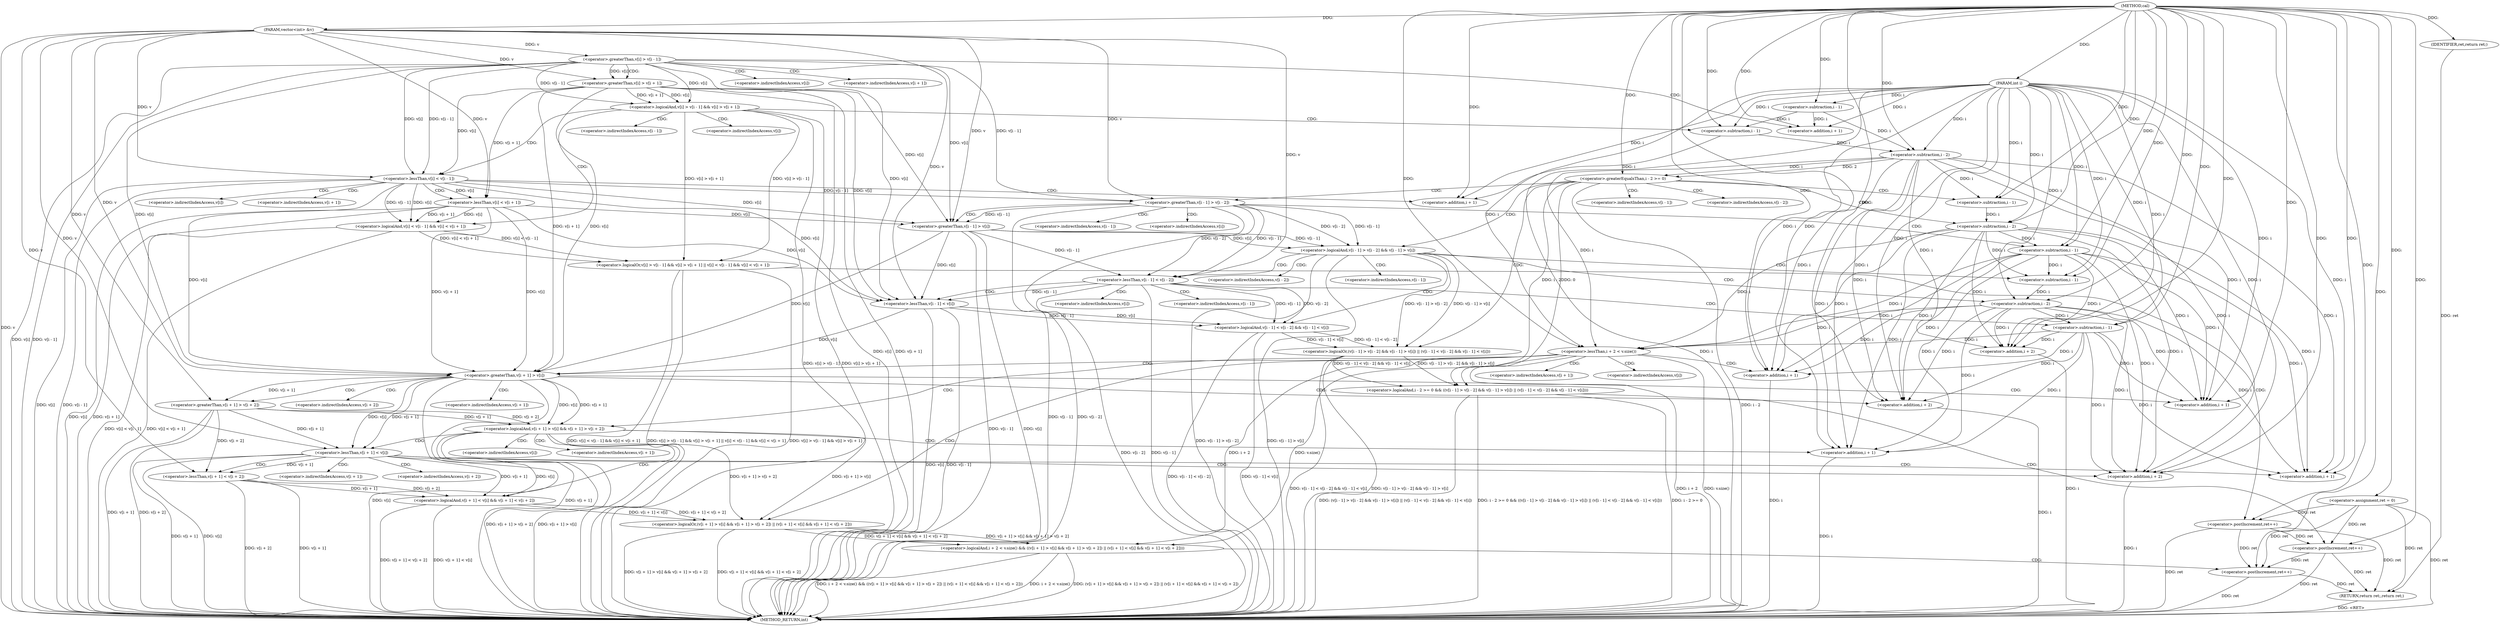 digraph "cal" {  
"1000101" [label = "(METHOD,cal)" ]
"1000257" [label = "(METHOD_RETURN,int)" ]
"1000102" [label = "(PARAM,vector<int> &v)" ]
"1000103" [label = "(PARAM,int i)" ]
"1000106" [label = "(<operator>.assignment,ret = 0)" ]
"1000255" [label = "(RETURN,return ret;,return ret;)" ]
"1000110" [label = "(<operator>.logicalOr,v[i] > v[i - 1] && v[i] > v[i + 1] || v[i] < v[i - 1] && v[i] < v[i + 1])" ]
"1000149" [label = "(<operator>.postIncrement,ret++)" ]
"1000152" [label = "(<operator>.logicalAnd,i - 2 >= 0 && ((v[i - 1] > v[i - 2] && v[i - 1] > v[i]) || (v[i - 1] < v[i - 2] && v[i - 1] < v[i])))" ]
"1000201" [label = "(<operator>.postIncrement,ret++)" ]
"1000204" [label = "(<operator>.logicalAnd,i + 2 < v.size() && ((v[i + 1] > v[i] && v[i + 1] > v[i + 2]) || (v[i + 1] < v[i] && v[i + 1] < v[i + 2])))" ]
"1000253" [label = "(<operator>.postIncrement,ret++)" ]
"1000256" [label = "(IDENTIFIER,ret,return ret;)" ]
"1000111" [label = "(<operator>.logicalAnd,v[i] > v[i - 1] && v[i] > v[i + 1])" ]
"1000130" [label = "(<operator>.logicalAnd,v[i] < v[i - 1] && v[i] < v[i + 1])" ]
"1000153" [label = "(<operator>.greaterEqualsThan,i - 2 >= 0)" ]
"1000158" [label = "(<operator>.logicalOr,(v[i - 1] > v[i - 2] && v[i - 1] > v[i]) || (v[i - 1] < v[i - 2] && v[i - 1] < v[i]))" ]
"1000205" [label = "(<operator>.lessThan,i + 2 < v.size())" ]
"1000210" [label = "(<operator>.logicalOr,(v[i + 1] > v[i] && v[i + 1] > v[i + 2]) || (v[i + 1] < v[i] && v[i + 1] < v[i + 2]))" ]
"1000112" [label = "(<operator>.greaterThan,v[i] > v[i - 1])" ]
"1000121" [label = "(<operator>.greaterThan,v[i] > v[i + 1])" ]
"1000131" [label = "(<operator>.lessThan,v[i] < v[i - 1])" ]
"1000140" [label = "(<operator>.lessThan,v[i] < v[i + 1])" ]
"1000154" [label = "(<operator>.subtraction,i - 2)" ]
"1000159" [label = "(<operator>.logicalAnd,v[i - 1] > v[i - 2] && v[i - 1] > v[i])" ]
"1000180" [label = "(<operator>.logicalAnd,v[i - 1] < v[i - 2] && v[i - 1] < v[i])" ]
"1000206" [label = "(<operator>.addition,i + 2)" ]
"1000211" [label = "(<operator>.logicalAnd,v[i + 1] > v[i] && v[i + 1] > v[i + 2])" ]
"1000232" [label = "(<operator>.logicalAnd,v[i + 1] < v[i] && v[i + 1] < v[i + 2])" ]
"1000160" [label = "(<operator>.greaterThan,v[i - 1] > v[i - 2])" ]
"1000171" [label = "(<operator>.greaterThan,v[i - 1] > v[i])" ]
"1000181" [label = "(<operator>.lessThan,v[i - 1] < v[i - 2])" ]
"1000192" [label = "(<operator>.lessThan,v[i - 1] < v[i])" ]
"1000212" [label = "(<operator>.greaterThan,v[i + 1] > v[i])" ]
"1000221" [label = "(<operator>.greaterThan,v[i + 1] > v[i + 2])" ]
"1000233" [label = "(<operator>.lessThan,v[i + 1] < v[i])" ]
"1000242" [label = "(<operator>.lessThan,v[i + 1] < v[i + 2])" ]
"1000118" [label = "(<operator>.subtraction,i - 1)" ]
"1000127" [label = "(<operator>.addition,i + 1)" ]
"1000137" [label = "(<operator>.subtraction,i - 1)" ]
"1000146" [label = "(<operator>.addition,i + 1)" ]
"1000163" [label = "(<operator>.subtraction,i - 1)" ]
"1000168" [label = "(<operator>.subtraction,i - 2)" ]
"1000174" [label = "(<operator>.subtraction,i - 1)" ]
"1000184" [label = "(<operator>.subtraction,i - 1)" ]
"1000189" [label = "(<operator>.subtraction,i - 2)" ]
"1000195" [label = "(<operator>.subtraction,i - 1)" ]
"1000215" [label = "(<operator>.addition,i + 1)" ]
"1000224" [label = "(<operator>.addition,i + 1)" ]
"1000229" [label = "(<operator>.addition,i + 2)" ]
"1000236" [label = "(<operator>.addition,i + 1)" ]
"1000245" [label = "(<operator>.addition,i + 1)" ]
"1000250" [label = "(<operator>.addition,i + 2)" ]
"1000122" [label = "(<operator>.indirectIndexAccess,v[i])" ]
"1000125" [label = "(<operator>.indirectIndexAccess,v[i + 1])" ]
"1000132" [label = "(<operator>.indirectIndexAccess,v[i])" ]
"1000135" [label = "(<operator>.indirectIndexAccess,v[i - 1])" ]
"1000141" [label = "(<operator>.indirectIndexAccess,v[i])" ]
"1000144" [label = "(<operator>.indirectIndexAccess,v[i + 1])" ]
"1000161" [label = "(<operator>.indirectIndexAccess,v[i - 1])" ]
"1000166" [label = "(<operator>.indirectIndexAccess,v[i - 2])" ]
"1000172" [label = "(<operator>.indirectIndexAccess,v[i - 1])" ]
"1000177" [label = "(<operator>.indirectIndexAccess,v[i])" ]
"1000182" [label = "(<operator>.indirectIndexAccess,v[i - 1])" ]
"1000187" [label = "(<operator>.indirectIndexAccess,v[i - 2])" ]
"1000193" [label = "(<operator>.indirectIndexAccess,v[i - 1])" ]
"1000198" [label = "(<operator>.indirectIndexAccess,v[i])" ]
"1000213" [label = "(<operator>.indirectIndexAccess,v[i + 1])" ]
"1000218" [label = "(<operator>.indirectIndexAccess,v[i])" ]
"1000222" [label = "(<operator>.indirectIndexAccess,v[i + 1])" ]
"1000227" [label = "(<operator>.indirectIndexAccess,v[i + 2])" ]
"1000234" [label = "(<operator>.indirectIndexAccess,v[i + 1])" ]
"1000239" [label = "(<operator>.indirectIndexAccess,v[i])" ]
"1000243" [label = "(<operator>.indirectIndexAccess,v[i + 1])" ]
"1000248" [label = "(<operator>.indirectIndexAccess,v[i + 2])" ]
  "1000255" -> "1000257"  [ label = "DDG: <RET>"] 
  "1000102" -> "1000257"  [ label = "DDG: v"] 
  "1000103" -> "1000257"  [ label = "DDG: i"] 
  "1000106" -> "1000257"  [ label = "DDG: ret"] 
  "1000112" -> "1000257"  [ label = "DDG: v[i]"] 
  "1000112" -> "1000257"  [ label = "DDG: v[i - 1]"] 
  "1000111" -> "1000257"  [ label = "DDG: v[i] > v[i - 1]"] 
  "1000121" -> "1000257"  [ label = "DDG: v[i]"] 
  "1000121" -> "1000257"  [ label = "DDG: v[i + 1]"] 
  "1000111" -> "1000257"  [ label = "DDG: v[i] > v[i + 1]"] 
  "1000110" -> "1000257"  [ label = "DDG: v[i] > v[i - 1] && v[i] > v[i + 1]"] 
  "1000131" -> "1000257"  [ label = "DDG: v[i]"] 
  "1000131" -> "1000257"  [ label = "DDG: v[i - 1]"] 
  "1000130" -> "1000257"  [ label = "DDG: v[i] < v[i - 1]"] 
  "1000140" -> "1000257"  [ label = "DDG: v[i]"] 
  "1000140" -> "1000257"  [ label = "DDG: v[i + 1]"] 
  "1000130" -> "1000257"  [ label = "DDG: v[i] < v[i + 1]"] 
  "1000110" -> "1000257"  [ label = "DDG: v[i] < v[i - 1] && v[i] < v[i + 1]"] 
  "1000110" -> "1000257"  [ label = "DDG: v[i] > v[i - 1] && v[i] > v[i + 1] || v[i] < v[i - 1] && v[i] < v[i + 1]"] 
  "1000149" -> "1000257"  [ label = "DDG: ret"] 
  "1000153" -> "1000257"  [ label = "DDG: i - 2"] 
  "1000152" -> "1000257"  [ label = "DDG: i - 2 >= 0"] 
  "1000160" -> "1000257"  [ label = "DDG: v[i - 1]"] 
  "1000160" -> "1000257"  [ label = "DDG: v[i - 2]"] 
  "1000159" -> "1000257"  [ label = "DDG: v[i - 1] > v[i - 2]"] 
  "1000171" -> "1000257"  [ label = "DDG: v[i - 1]"] 
  "1000171" -> "1000257"  [ label = "DDG: v[i]"] 
  "1000159" -> "1000257"  [ label = "DDG: v[i - 1] > v[i]"] 
  "1000158" -> "1000257"  [ label = "DDG: v[i - 1] > v[i - 2] && v[i - 1] > v[i]"] 
  "1000181" -> "1000257"  [ label = "DDG: v[i - 1]"] 
  "1000181" -> "1000257"  [ label = "DDG: v[i - 2]"] 
  "1000180" -> "1000257"  [ label = "DDG: v[i - 1] < v[i - 2]"] 
  "1000192" -> "1000257"  [ label = "DDG: v[i - 1]"] 
  "1000192" -> "1000257"  [ label = "DDG: v[i]"] 
  "1000180" -> "1000257"  [ label = "DDG: v[i - 1] < v[i]"] 
  "1000158" -> "1000257"  [ label = "DDG: v[i - 1] < v[i - 2] && v[i - 1] < v[i]"] 
  "1000152" -> "1000257"  [ label = "DDG: (v[i - 1] > v[i - 2] && v[i - 1] > v[i]) || (v[i - 1] < v[i - 2] && v[i - 1] < v[i])"] 
  "1000152" -> "1000257"  [ label = "DDG: i - 2 >= 0 && ((v[i - 1] > v[i - 2] && v[i - 1] > v[i]) || (v[i - 1] < v[i - 2] && v[i - 1] < v[i]))"] 
  "1000201" -> "1000257"  [ label = "DDG: ret"] 
  "1000206" -> "1000257"  [ label = "DDG: i"] 
  "1000205" -> "1000257"  [ label = "DDG: i + 2"] 
  "1000205" -> "1000257"  [ label = "DDG: v.size()"] 
  "1000204" -> "1000257"  [ label = "DDG: i + 2 < v.size()"] 
  "1000215" -> "1000257"  [ label = "DDG: i"] 
  "1000212" -> "1000257"  [ label = "DDG: v[i + 1]"] 
  "1000212" -> "1000257"  [ label = "DDG: v[i]"] 
  "1000211" -> "1000257"  [ label = "DDG: v[i + 1] > v[i]"] 
  "1000221" -> "1000257"  [ label = "DDG: v[i + 1]"] 
  "1000229" -> "1000257"  [ label = "DDG: i"] 
  "1000221" -> "1000257"  [ label = "DDG: v[i + 2]"] 
  "1000211" -> "1000257"  [ label = "DDG: v[i + 1] > v[i + 2]"] 
  "1000210" -> "1000257"  [ label = "DDG: v[i + 1] > v[i] && v[i + 1] > v[i + 2]"] 
  "1000236" -> "1000257"  [ label = "DDG: i"] 
  "1000233" -> "1000257"  [ label = "DDG: v[i + 1]"] 
  "1000233" -> "1000257"  [ label = "DDG: v[i]"] 
  "1000232" -> "1000257"  [ label = "DDG: v[i + 1] < v[i]"] 
  "1000242" -> "1000257"  [ label = "DDG: v[i + 1]"] 
  "1000250" -> "1000257"  [ label = "DDG: i"] 
  "1000242" -> "1000257"  [ label = "DDG: v[i + 2]"] 
  "1000232" -> "1000257"  [ label = "DDG: v[i + 1] < v[i + 2]"] 
  "1000210" -> "1000257"  [ label = "DDG: v[i + 1] < v[i] && v[i + 1] < v[i + 2]"] 
  "1000204" -> "1000257"  [ label = "DDG: (v[i + 1] > v[i] && v[i + 1] > v[i + 2]) || (v[i + 1] < v[i] && v[i + 1] < v[i + 2])"] 
  "1000204" -> "1000257"  [ label = "DDG: i + 2 < v.size() && ((v[i + 1] > v[i] && v[i + 1] > v[i + 2]) || (v[i + 1] < v[i] && v[i + 1] < v[i + 2]))"] 
  "1000253" -> "1000257"  [ label = "DDG: ret"] 
  "1000101" -> "1000102"  [ label = "DDG: "] 
  "1000101" -> "1000103"  [ label = "DDG: "] 
  "1000101" -> "1000106"  [ label = "DDG: "] 
  "1000256" -> "1000255"  [ label = "DDG: ret"] 
  "1000106" -> "1000255"  [ label = "DDG: ret"] 
  "1000149" -> "1000255"  [ label = "DDG: ret"] 
  "1000201" -> "1000255"  [ label = "DDG: ret"] 
  "1000253" -> "1000255"  [ label = "DDG: ret"] 
  "1000101" -> "1000256"  [ label = "DDG: "] 
  "1000111" -> "1000110"  [ label = "DDG: v[i] > v[i - 1]"] 
  "1000111" -> "1000110"  [ label = "DDG: v[i] > v[i + 1]"] 
  "1000130" -> "1000110"  [ label = "DDG: v[i] < v[i - 1]"] 
  "1000130" -> "1000110"  [ label = "DDG: v[i] < v[i + 1]"] 
  "1000106" -> "1000149"  [ label = "DDG: ret"] 
  "1000101" -> "1000149"  [ label = "DDG: "] 
  "1000153" -> "1000152"  [ label = "DDG: i - 2"] 
  "1000153" -> "1000152"  [ label = "DDG: 0"] 
  "1000158" -> "1000152"  [ label = "DDG: v[i - 1] > v[i - 2] && v[i - 1] > v[i]"] 
  "1000158" -> "1000152"  [ label = "DDG: v[i - 1] < v[i - 2] && v[i - 1] < v[i]"] 
  "1000106" -> "1000201"  [ label = "DDG: ret"] 
  "1000149" -> "1000201"  [ label = "DDG: ret"] 
  "1000101" -> "1000201"  [ label = "DDG: "] 
  "1000205" -> "1000204"  [ label = "DDG: v.size()"] 
  "1000205" -> "1000204"  [ label = "DDG: i + 2"] 
  "1000210" -> "1000204"  [ label = "DDG: v[i + 1] < v[i] && v[i + 1] < v[i + 2]"] 
  "1000210" -> "1000204"  [ label = "DDG: v[i + 1] > v[i] && v[i + 1] > v[i + 2]"] 
  "1000106" -> "1000253"  [ label = "DDG: ret"] 
  "1000149" -> "1000253"  [ label = "DDG: ret"] 
  "1000201" -> "1000253"  [ label = "DDG: ret"] 
  "1000101" -> "1000253"  [ label = "DDG: "] 
  "1000112" -> "1000111"  [ label = "DDG: v[i - 1]"] 
  "1000112" -> "1000111"  [ label = "DDG: v[i]"] 
  "1000121" -> "1000111"  [ label = "DDG: v[i + 1]"] 
  "1000121" -> "1000111"  [ label = "DDG: v[i]"] 
  "1000131" -> "1000130"  [ label = "DDG: v[i]"] 
  "1000131" -> "1000130"  [ label = "DDG: v[i - 1]"] 
  "1000140" -> "1000130"  [ label = "DDG: v[i]"] 
  "1000140" -> "1000130"  [ label = "DDG: v[i + 1]"] 
  "1000154" -> "1000153"  [ label = "DDG: i"] 
  "1000154" -> "1000153"  [ label = "DDG: 2"] 
  "1000101" -> "1000153"  [ label = "DDG: "] 
  "1000159" -> "1000158"  [ label = "DDG: v[i - 1] > v[i - 2]"] 
  "1000159" -> "1000158"  [ label = "DDG: v[i - 1] > v[i]"] 
  "1000180" -> "1000158"  [ label = "DDG: v[i - 1] < v[i]"] 
  "1000180" -> "1000158"  [ label = "DDG: v[i - 1] < v[i - 2]"] 
  "1000154" -> "1000205"  [ label = "DDG: i"] 
  "1000168" -> "1000205"  [ label = "DDG: i"] 
  "1000174" -> "1000205"  [ label = "DDG: i"] 
  "1000189" -> "1000205"  [ label = "DDG: i"] 
  "1000195" -> "1000205"  [ label = "DDG: i"] 
  "1000103" -> "1000205"  [ label = "DDG: i"] 
  "1000101" -> "1000205"  [ label = "DDG: "] 
  "1000211" -> "1000210"  [ label = "DDG: v[i + 1] > v[i]"] 
  "1000211" -> "1000210"  [ label = "DDG: v[i + 1] > v[i + 2]"] 
  "1000232" -> "1000210"  [ label = "DDG: v[i + 1] < v[i + 2]"] 
  "1000232" -> "1000210"  [ label = "DDG: v[i + 1] < v[i]"] 
  "1000102" -> "1000112"  [ label = "DDG: v"] 
  "1000112" -> "1000121"  [ label = "DDG: v[i]"] 
  "1000102" -> "1000121"  [ label = "DDG: v"] 
  "1000112" -> "1000131"  [ label = "DDG: v[i]"] 
  "1000121" -> "1000131"  [ label = "DDG: v[i]"] 
  "1000102" -> "1000131"  [ label = "DDG: v"] 
  "1000112" -> "1000131"  [ label = "DDG: v[i - 1]"] 
  "1000131" -> "1000140"  [ label = "DDG: v[i]"] 
  "1000102" -> "1000140"  [ label = "DDG: v"] 
  "1000121" -> "1000140"  [ label = "DDG: v[i + 1]"] 
  "1000118" -> "1000154"  [ label = "DDG: i"] 
  "1000137" -> "1000154"  [ label = "DDG: i"] 
  "1000103" -> "1000154"  [ label = "DDG: i"] 
  "1000101" -> "1000154"  [ label = "DDG: "] 
  "1000160" -> "1000159"  [ label = "DDG: v[i - 1]"] 
  "1000160" -> "1000159"  [ label = "DDG: v[i - 2]"] 
  "1000171" -> "1000159"  [ label = "DDG: v[i - 1]"] 
  "1000171" -> "1000159"  [ label = "DDG: v[i]"] 
  "1000181" -> "1000180"  [ label = "DDG: v[i - 1]"] 
  "1000181" -> "1000180"  [ label = "DDG: v[i - 2]"] 
  "1000192" -> "1000180"  [ label = "DDG: v[i]"] 
  "1000192" -> "1000180"  [ label = "DDG: v[i - 1]"] 
  "1000154" -> "1000206"  [ label = "DDG: i"] 
  "1000168" -> "1000206"  [ label = "DDG: i"] 
  "1000174" -> "1000206"  [ label = "DDG: i"] 
  "1000189" -> "1000206"  [ label = "DDG: i"] 
  "1000195" -> "1000206"  [ label = "DDG: i"] 
  "1000103" -> "1000206"  [ label = "DDG: i"] 
  "1000101" -> "1000206"  [ label = "DDG: "] 
  "1000212" -> "1000211"  [ label = "DDG: v[i]"] 
  "1000212" -> "1000211"  [ label = "DDG: v[i + 1]"] 
  "1000221" -> "1000211"  [ label = "DDG: v[i + 1]"] 
  "1000221" -> "1000211"  [ label = "DDG: v[i + 2]"] 
  "1000233" -> "1000232"  [ label = "DDG: v[i]"] 
  "1000233" -> "1000232"  [ label = "DDG: v[i + 1]"] 
  "1000242" -> "1000232"  [ label = "DDG: v[i + 2]"] 
  "1000242" -> "1000232"  [ label = "DDG: v[i + 1]"] 
  "1000112" -> "1000160"  [ label = "DDG: v[i - 1]"] 
  "1000131" -> "1000160"  [ label = "DDG: v[i - 1]"] 
  "1000102" -> "1000160"  [ label = "DDG: v"] 
  "1000160" -> "1000171"  [ label = "DDG: v[i - 1]"] 
  "1000102" -> "1000171"  [ label = "DDG: v"] 
  "1000112" -> "1000171"  [ label = "DDG: v[i]"] 
  "1000121" -> "1000171"  [ label = "DDG: v[i]"] 
  "1000131" -> "1000171"  [ label = "DDG: v[i]"] 
  "1000140" -> "1000171"  [ label = "DDG: v[i]"] 
  "1000160" -> "1000181"  [ label = "DDG: v[i - 1]"] 
  "1000171" -> "1000181"  [ label = "DDG: v[i - 1]"] 
  "1000102" -> "1000181"  [ label = "DDG: v"] 
  "1000160" -> "1000181"  [ label = "DDG: v[i - 2]"] 
  "1000181" -> "1000192"  [ label = "DDG: v[i - 1]"] 
  "1000102" -> "1000192"  [ label = "DDG: v"] 
  "1000112" -> "1000192"  [ label = "DDG: v[i]"] 
  "1000121" -> "1000192"  [ label = "DDG: v[i]"] 
  "1000131" -> "1000192"  [ label = "DDG: v[i]"] 
  "1000140" -> "1000192"  [ label = "DDG: v[i]"] 
  "1000171" -> "1000192"  [ label = "DDG: v[i]"] 
  "1000121" -> "1000212"  [ label = "DDG: v[i + 1]"] 
  "1000140" -> "1000212"  [ label = "DDG: v[i + 1]"] 
  "1000102" -> "1000212"  [ label = "DDG: v"] 
  "1000112" -> "1000212"  [ label = "DDG: v[i]"] 
  "1000121" -> "1000212"  [ label = "DDG: v[i]"] 
  "1000131" -> "1000212"  [ label = "DDG: v[i]"] 
  "1000140" -> "1000212"  [ label = "DDG: v[i]"] 
  "1000171" -> "1000212"  [ label = "DDG: v[i]"] 
  "1000192" -> "1000212"  [ label = "DDG: v[i]"] 
  "1000212" -> "1000221"  [ label = "DDG: v[i + 1]"] 
  "1000102" -> "1000221"  [ label = "DDG: v"] 
  "1000212" -> "1000233"  [ label = "DDG: v[i + 1]"] 
  "1000221" -> "1000233"  [ label = "DDG: v[i + 1]"] 
  "1000102" -> "1000233"  [ label = "DDG: v"] 
  "1000212" -> "1000233"  [ label = "DDG: v[i]"] 
  "1000233" -> "1000242"  [ label = "DDG: v[i + 1]"] 
  "1000102" -> "1000242"  [ label = "DDG: v"] 
  "1000221" -> "1000242"  [ label = "DDG: v[i + 2]"] 
  "1000103" -> "1000118"  [ label = "DDG: i"] 
  "1000101" -> "1000118"  [ label = "DDG: "] 
  "1000118" -> "1000127"  [ label = "DDG: i"] 
  "1000103" -> "1000127"  [ label = "DDG: i"] 
  "1000101" -> "1000127"  [ label = "DDG: "] 
  "1000118" -> "1000137"  [ label = "DDG: i"] 
  "1000103" -> "1000137"  [ label = "DDG: i"] 
  "1000101" -> "1000137"  [ label = "DDG: "] 
  "1000137" -> "1000146"  [ label = "DDG: i"] 
  "1000103" -> "1000146"  [ label = "DDG: i"] 
  "1000101" -> "1000146"  [ label = "DDG: "] 
  "1000154" -> "1000163"  [ label = "DDG: i"] 
  "1000103" -> "1000163"  [ label = "DDG: i"] 
  "1000101" -> "1000163"  [ label = "DDG: "] 
  "1000163" -> "1000168"  [ label = "DDG: i"] 
  "1000103" -> "1000168"  [ label = "DDG: i"] 
  "1000101" -> "1000168"  [ label = "DDG: "] 
  "1000168" -> "1000174"  [ label = "DDG: i"] 
  "1000103" -> "1000174"  [ label = "DDG: i"] 
  "1000101" -> "1000174"  [ label = "DDG: "] 
  "1000168" -> "1000184"  [ label = "DDG: i"] 
  "1000174" -> "1000184"  [ label = "DDG: i"] 
  "1000103" -> "1000184"  [ label = "DDG: i"] 
  "1000101" -> "1000184"  [ label = "DDG: "] 
  "1000184" -> "1000189"  [ label = "DDG: i"] 
  "1000103" -> "1000189"  [ label = "DDG: i"] 
  "1000101" -> "1000189"  [ label = "DDG: "] 
  "1000189" -> "1000195"  [ label = "DDG: i"] 
  "1000103" -> "1000195"  [ label = "DDG: i"] 
  "1000101" -> "1000195"  [ label = "DDG: "] 
  "1000103" -> "1000215"  [ label = "DDG: i"] 
  "1000101" -> "1000215"  [ label = "DDG: "] 
  "1000154" -> "1000215"  [ label = "DDG: i"] 
  "1000168" -> "1000215"  [ label = "DDG: i"] 
  "1000174" -> "1000215"  [ label = "DDG: i"] 
  "1000189" -> "1000215"  [ label = "DDG: i"] 
  "1000195" -> "1000215"  [ label = "DDG: i"] 
  "1000103" -> "1000224"  [ label = "DDG: i"] 
  "1000101" -> "1000224"  [ label = "DDG: "] 
  "1000154" -> "1000224"  [ label = "DDG: i"] 
  "1000168" -> "1000224"  [ label = "DDG: i"] 
  "1000174" -> "1000224"  [ label = "DDG: i"] 
  "1000189" -> "1000224"  [ label = "DDG: i"] 
  "1000195" -> "1000224"  [ label = "DDG: i"] 
  "1000103" -> "1000229"  [ label = "DDG: i"] 
  "1000101" -> "1000229"  [ label = "DDG: "] 
  "1000154" -> "1000229"  [ label = "DDG: i"] 
  "1000168" -> "1000229"  [ label = "DDG: i"] 
  "1000174" -> "1000229"  [ label = "DDG: i"] 
  "1000189" -> "1000229"  [ label = "DDG: i"] 
  "1000195" -> "1000229"  [ label = "DDG: i"] 
  "1000103" -> "1000236"  [ label = "DDG: i"] 
  "1000101" -> "1000236"  [ label = "DDG: "] 
  "1000154" -> "1000236"  [ label = "DDG: i"] 
  "1000168" -> "1000236"  [ label = "DDG: i"] 
  "1000174" -> "1000236"  [ label = "DDG: i"] 
  "1000189" -> "1000236"  [ label = "DDG: i"] 
  "1000195" -> "1000236"  [ label = "DDG: i"] 
  "1000103" -> "1000245"  [ label = "DDG: i"] 
  "1000101" -> "1000245"  [ label = "DDG: "] 
  "1000154" -> "1000245"  [ label = "DDG: i"] 
  "1000168" -> "1000245"  [ label = "DDG: i"] 
  "1000174" -> "1000245"  [ label = "DDG: i"] 
  "1000189" -> "1000245"  [ label = "DDG: i"] 
  "1000195" -> "1000245"  [ label = "DDG: i"] 
  "1000103" -> "1000250"  [ label = "DDG: i"] 
  "1000101" -> "1000250"  [ label = "DDG: "] 
  "1000154" -> "1000250"  [ label = "DDG: i"] 
  "1000168" -> "1000250"  [ label = "DDG: i"] 
  "1000174" -> "1000250"  [ label = "DDG: i"] 
  "1000189" -> "1000250"  [ label = "DDG: i"] 
  "1000195" -> "1000250"  [ label = "DDG: i"] 
  "1000110" -> "1000149"  [ label = "CDG: "] 
  "1000152" -> "1000201"  [ label = "CDG: "] 
  "1000204" -> "1000253"  [ label = "CDG: "] 
  "1000111" -> "1000132"  [ label = "CDG: "] 
  "1000111" -> "1000130"  [ label = "CDG: "] 
  "1000111" -> "1000135"  [ label = "CDG: "] 
  "1000111" -> "1000131"  [ label = "CDG: "] 
  "1000111" -> "1000137"  [ label = "CDG: "] 
  "1000153" -> "1000161"  [ label = "CDG: "] 
  "1000153" -> "1000166"  [ label = "CDG: "] 
  "1000153" -> "1000160"  [ label = "CDG: "] 
  "1000153" -> "1000163"  [ label = "CDG: "] 
  "1000153" -> "1000168"  [ label = "CDG: "] 
  "1000153" -> "1000159"  [ label = "CDG: "] 
  "1000153" -> "1000158"  [ label = "CDG: "] 
  "1000205" -> "1000211"  [ label = "CDG: "] 
  "1000205" -> "1000210"  [ label = "CDG: "] 
  "1000205" -> "1000213"  [ label = "CDG: "] 
  "1000205" -> "1000212"  [ label = "CDG: "] 
  "1000205" -> "1000215"  [ label = "CDG: "] 
  "1000205" -> "1000218"  [ label = "CDG: "] 
  "1000112" -> "1000125"  [ label = "CDG: "] 
  "1000112" -> "1000127"  [ label = "CDG: "] 
  "1000112" -> "1000122"  [ label = "CDG: "] 
  "1000112" -> "1000121"  [ label = "CDG: "] 
  "1000131" -> "1000141"  [ label = "CDG: "] 
  "1000131" -> "1000144"  [ label = "CDG: "] 
  "1000131" -> "1000146"  [ label = "CDG: "] 
  "1000131" -> "1000140"  [ label = "CDG: "] 
  "1000159" -> "1000182"  [ label = "CDG: "] 
  "1000159" -> "1000180"  [ label = "CDG: "] 
  "1000159" -> "1000187"  [ label = "CDG: "] 
  "1000159" -> "1000189"  [ label = "CDG: "] 
  "1000159" -> "1000184"  [ label = "CDG: "] 
  "1000159" -> "1000181"  [ label = "CDG: "] 
  "1000211" -> "1000233"  [ label = "CDG: "] 
  "1000211" -> "1000236"  [ label = "CDG: "] 
  "1000211" -> "1000232"  [ label = "CDG: "] 
  "1000211" -> "1000239"  [ label = "CDG: "] 
  "1000211" -> "1000234"  [ label = "CDG: "] 
  "1000160" -> "1000174"  [ label = "CDG: "] 
  "1000160" -> "1000172"  [ label = "CDG: "] 
  "1000160" -> "1000171"  [ label = "CDG: "] 
  "1000160" -> "1000177"  [ label = "CDG: "] 
  "1000181" -> "1000192"  [ label = "CDG: "] 
  "1000181" -> "1000198"  [ label = "CDG: "] 
  "1000181" -> "1000195"  [ label = "CDG: "] 
  "1000181" -> "1000193"  [ label = "CDG: "] 
  "1000212" -> "1000221"  [ label = "CDG: "] 
  "1000212" -> "1000227"  [ label = "CDG: "] 
  "1000212" -> "1000222"  [ label = "CDG: "] 
  "1000212" -> "1000224"  [ label = "CDG: "] 
  "1000212" -> "1000229"  [ label = "CDG: "] 
  "1000233" -> "1000243"  [ label = "CDG: "] 
  "1000233" -> "1000242"  [ label = "CDG: "] 
  "1000233" -> "1000250"  [ label = "CDG: "] 
  "1000233" -> "1000248"  [ label = "CDG: "] 
  "1000233" -> "1000245"  [ label = "CDG: "] 
}
